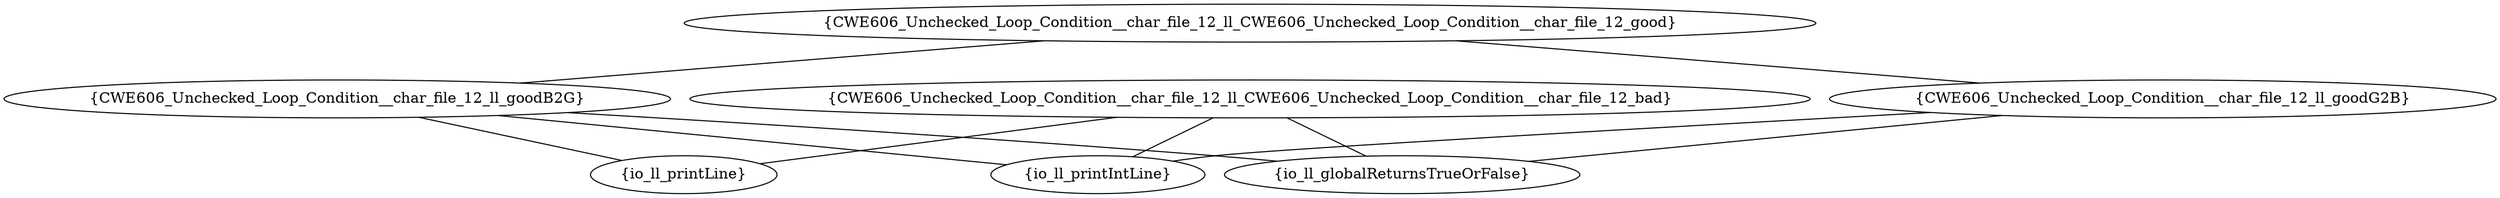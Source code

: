 graph "cg graph" {
CWE606_Unchecked_Loop_Condition__char_file_12_ll_goodB2G [label="{CWE606_Unchecked_Loop_Condition__char_file_12_ll_goodB2G}"];
io_ll_globalReturnsTrueOrFalse [label="{io_ll_globalReturnsTrueOrFalse}"];
io_ll_printLine [label="{io_ll_printLine}"];
io_ll_printIntLine [label="{io_ll_printIntLine}"];
CWE606_Unchecked_Loop_Condition__char_file_12_ll_goodG2B [label="{CWE606_Unchecked_Loop_Condition__char_file_12_ll_goodG2B}"];
CWE606_Unchecked_Loop_Condition__char_file_12_ll_CWE606_Unchecked_Loop_Condition__char_file_12_good [label="{CWE606_Unchecked_Loop_Condition__char_file_12_ll_CWE606_Unchecked_Loop_Condition__char_file_12_good}"];
CWE606_Unchecked_Loop_Condition__char_file_12_ll_CWE606_Unchecked_Loop_Condition__char_file_12_bad [label="{CWE606_Unchecked_Loop_Condition__char_file_12_ll_CWE606_Unchecked_Loop_Condition__char_file_12_bad}"];
CWE606_Unchecked_Loop_Condition__char_file_12_ll_goodB2G -- io_ll_globalReturnsTrueOrFalse;
CWE606_Unchecked_Loop_Condition__char_file_12_ll_goodB2G -- io_ll_printLine;
CWE606_Unchecked_Loop_Condition__char_file_12_ll_goodB2G -- io_ll_printIntLine;
CWE606_Unchecked_Loop_Condition__char_file_12_ll_goodG2B -- io_ll_globalReturnsTrueOrFalse;
CWE606_Unchecked_Loop_Condition__char_file_12_ll_goodG2B -- io_ll_printIntLine;
CWE606_Unchecked_Loop_Condition__char_file_12_ll_CWE606_Unchecked_Loop_Condition__char_file_12_good -- CWE606_Unchecked_Loop_Condition__char_file_12_ll_goodB2G;
CWE606_Unchecked_Loop_Condition__char_file_12_ll_CWE606_Unchecked_Loop_Condition__char_file_12_good -- CWE606_Unchecked_Loop_Condition__char_file_12_ll_goodG2B;
CWE606_Unchecked_Loop_Condition__char_file_12_ll_CWE606_Unchecked_Loop_Condition__char_file_12_bad -- io_ll_globalReturnsTrueOrFalse;
CWE606_Unchecked_Loop_Condition__char_file_12_ll_CWE606_Unchecked_Loop_Condition__char_file_12_bad -- io_ll_printLine;
CWE606_Unchecked_Loop_Condition__char_file_12_ll_CWE606_Unchecked_Loop_Condition__char_file_12_bad -- io_ll_printIntLine;
}

